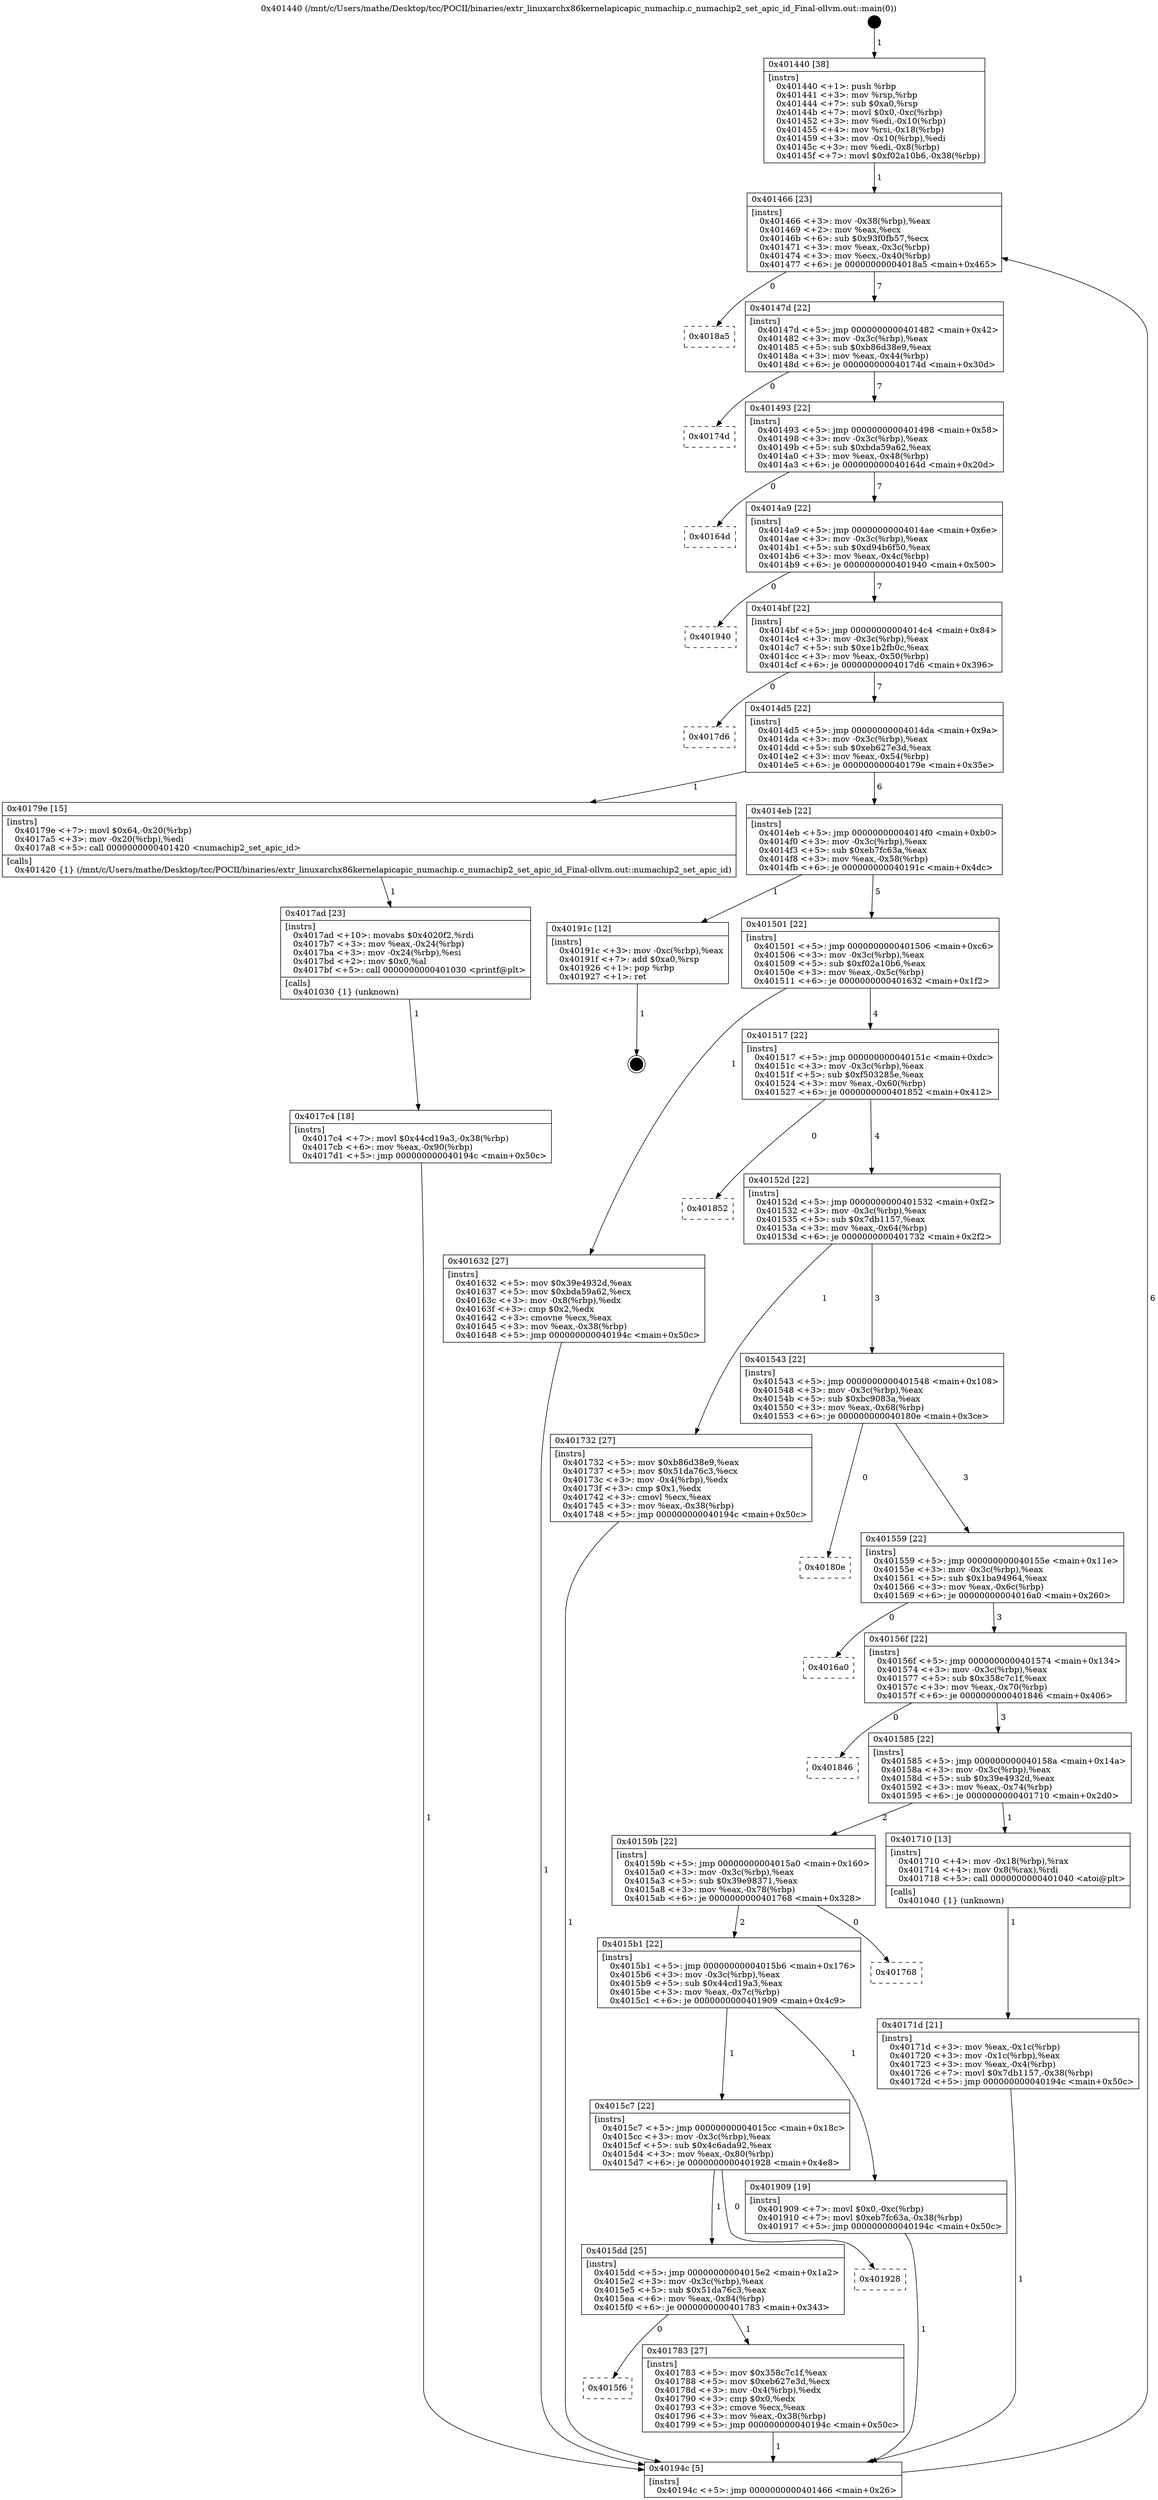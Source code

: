 digraph "0x401440" {
  label = "0x401440 (/mnt/c/Users/mathe/Desktop/tcc/POCII/binaries/extr_linuxarchx86kernelapicapic_numachip.c_numachip2_set_apic_id_Final-ollvm.out::main(0))"
  labelloc = "t"
  node[shape=record]

  Entry [label="",width=0.3,height=0.3,shape=circle,fillcolor=black,style=filled]
  "0x401466" [label="{
     0x401466 [23]\l
     | [instrs]\l
     &nbsp;&nbsp;0x401466 \<+3\>: mov -0x38(%rbp),%eax\l
     &nbsp;&nbsp;0x401469 \<+2\>: mov %eax,%ecx\l
     &nbsp;&nbsp;0x40146b \<+6\>: sub $0x93f0fb57,%ecx\l
     &nbsp;&nbsp;0x401471 \<+3\>: mov %eax,-0x3c(%rbp)\l
     &nbsp;&nbsp;0x401474 \<+3\>: mov %ecx,-0x40(%rbp)\l
     &nbsp;&nbsp;0x401477 \<+6\>: je 00000000004018a5 \<main+0x465\>\l
  }"]
  "0x4018a5" [label="{
     0x4018a5\l
  }", style=dashed]
  "0x40147d" [label="{
     0x40147d [22]\l
     | [instrs]\l
     &nbsp;&nbsp;0x40147d \<+5\>: jmp 0000000000401482 \<main+0x42\>\l
     &nbsp;&nbsp;0x401482 \<+3\>: mov -0x3c(%rbp),%eax\l
     &nbsp;&nbsp;0x401485 \<+5\>: sub $0xb86d38e9,%eax\l
     &nbsp;&nbsp;0x40148a \<+3\>: mov %eax,-0x44(%rbp)\l
     &nbsp;&nbsp;0x40148d \<+6\>: je 000000000040174d \<main+0x30d\>\l
  }"]
  Exit [label="",width=0.3,height=0.3,shape=circle,fillcolor=black,style=filled,peripheries=2]
  "0x40174d" [label="{
     0x40174d\l
  }", style=dashed]
  "0x401493" [label="{
     0x401493 [22]\l
     | [instrs]\l
     &nbsp;&nbsp;0x401493 \<+5\>: jmp 0000000000401498 \<main+0x58\>\l
     &nbsp;&nbsp;0x401498 \<+3\>: mov -0x3c(%rbp),%eax\l
     &nbsp;&nbsp;0x40149b \<+5\>: sub $0xbda59a62,%eax\l
     &nbsp;&nbsp;0x4014a0 \<+3\>: mov %eax,-0x48(%rbp)\l
     &nbsp;&nbsp;0x4014a3 \<+6\>: je 000000000040164d \<main+0x20d\>\l
  }"]
  "0x4017c4" [label="{
     0x4017c4 [18]\l
     | [instrs]\l
     &nbsp;&nbsp;0x4017c4 \<+7\>: movl $0x44cd19a3,-0x38(%rbp)\l
     &nbsp;&nbsp;0x4017cb \<+6\>: mov %eax,-0x90(%rbp)\l
     &nbsp;&nbsp;0x4017d1 \<+5\>: jmp 000000000040194c \<main+0x50c\>\l
  }"]
  "0x40164d" [label="{
     0x40164d\l
  }", style=dashed]
  "0x4014a9" [label="{
     0x4014a9 [22]\l
     | [instrs]\l
     &nbsp;&nbsp;0x4014a9 \<+5\>: jmp 00000000004014ae \<main+0x6e\>\l
     &nbsp;&nbsp;0x4014ae \<+3\>: mov -0x3c(%rbp),%eax\l
     &nbsp;&nbsp;0x4014b1 \<+5\>: sub $0xd94b6f50,%eax\l
     &nbsp;&nbsp;0x4014b6 \<+3\>: mov %eax,-0x4c(%rbp)\l
     &nbsp;&nbsp;0x4014b9 \<+6\>: je 0000000000401940 \<main+0x500\>\l
  }"]
  "0x4017ad" [label="{
     0x4017ad [23]\l
     | [instrs]\l
     &nbsp;&nbsp;0x4017ad \<+10\>: movabs $0x4020f2,%rdi\l
     &nbsp;&nbsp;0x4017b7 \<+3\>: mov %eax,-0x24(%rbp)\l
     &nbsp;&nbsp;0x4017ba \<+3\>: mov -0x24(%rbp),%esi\l
     &nbsp;&nbsp;0x4017bd \<+2\>: mov $0x0,%al\l
     &nbsp;&nbsp;0x4017bf \<+5\>: call 0000000000401030 \<printf@plt\>\l
     | [calls]\l
     &nbsp;&nbsp;0x401030 \{1\} (unknown)\l
  }"]
  "0x401940" [label="{
     0x401940\l
  }", style=dashed]
  "0x4014bf" [label="{
     0x4014bf [22]\l
     | [instrs]\l
     &nbsp;&nbsp;0x4014bf \<+5\>: jmp 00000000004014c4 \<main+0x84\>\l
     &nbsp;&nbsp;0x4014c4 \<+3\>: mov -0x3c(%rbp),%eax\l
     &nbsp;&nbsp;0x4014c7 \<+5\>: sub $0xe1b2fb0c,%eax\l
     &nbsp;&nbsp;0x4014cc \<+3\>: mov %eax,-0x50(%rbp)\l
     &nbsp;&nbsp;0x4014cf \<+6\>: je 00000000004017d6 \<main+0x396\>\l
  }"]
  "0x4015f6" [label="{
     0x4015f6\l
  }", style=dashed]
  "0x4017d6" [label="{
     0x4017d6\l
  }", style=dashed]
  "0x4014d5" [label="{
     0x4014d5 [22]\l
     | [instrs]\l
     &nbsp;&nbsp;0x4014d5 \<+5\>: jmp 00000000004014da \<main+0x9a\>\l
     &nbsp;&nbsp;0x4014da \<+3\>: mov -0x3c(%rbp),%eax\l
     &nbsp;&nbsp;0x4014dd \<+5\>: sub $0xeb627e3d,%eax\l
     &nbsp;&nbsp;0x4014e2 \<+3\>: mov %eax,-0x54(%rbp)\l
     &nbsp;&nbsp;0x4014e5 \<+6\>: je 000000000040179e \<main+0x35e\>\l
  }"]
  "0x401783" [label="{
     0x401783 [27]\l
     | [instrs]\l
     &nbsp;&nbsp;0x401783 \<+5\>: mov $0x358c7c1f,%eax\l
     &nbsp;&nbsp;0x401788 \<+5\>: mov $0xeb627e3d,%ecx\l
     &nbsp;&nbsp;0x40178d \<+3\>: mov -0x4(%rbp),%edx\l
     &nbsp;&nbsp;0x401790 \<+3\>: cmp $0x0,%edx\l
     &nbsp;&nbsp;0x401793 \<+3\>: cmove %ecx,%eax\l
     &nbsp;&nbsp;0x401796 \<+3\>: mov %eax,-0x38(%rbp)\l
     &nbsp;&nbsp;0x401799 \<+5\>: jmp 000000000040194c \<main+0x50c\>\l
  }"]
  "0x40179e" [label="{
     0x40179e [15]\l
     | [instrs]\l
     &nbsp;&nbsp;0x40179e \<+7\>: movl $0x64,-0x20(%rbp)\l
     &nbsp;&nbsp;0x4017a5 \<+3\>: mov -0x20(%rbp),%edi\l
     &nbsp;&nbsp;0x4017a8 \<+5\>: call 0000000000401420 \<numachip2_set_apic_id\>\l
     | [calls]\l
     &nbsp;&nbsp;0x401420 \{1\} (/mnt/c/Users/mathe/Desktop/tcc/POCII/binaries/extr_linuxarchx86kernelapicapic_numachip.c_numachip2_set_apic_id_Final-ollvm.out::numachip2_set_apic_id)\l
  }"]
  "0x4014eb" [label="{
     0x4014eb [22]\l
     | [instrs]\l
     &nbsp;&nbsp;0x4014eb \<+5\>: jmp 00000000004014f0 \<main+0xb0\>\l
     &nbsp;&nbsp;0x4014f0 \<+3\>: mov -0x3c(%rbp),%eax\l
     &nbsp;&nbsp;0x4014f3 \<+5\>: sub $0xeb7fc63a,%eax\l
     &nbsp;&nbsp;0x4014f8 \<+3\>: mov %eax,-0x58(%rbp)\l
     &nbsp;&nbsp;0x4014fb \<+6\>: je 000000000040191c \<main+0x4dc\>\l
  }"]
  "0x4015dd" [label="{
     0x4015dd [25]\l
     | [instrs]\l
     &nbsp;&nbsp;0x4015dd \<+5\>: jmp 00000000004015e2 \<main+0x1a2\>\l
     &nbsp;&nbsp;0x4015e2 \<+3\>: mov -0x3c(%rbp),%eax\l
     &nbsp;&nbsp;0x4015e5 \<+5\>: sub $0x51da76c3,%eax\l
     &nbsp;&nbsp;0x4015ea \<+6\>: mov %eax,-0x84(%rbp)\l
     &nbsp;&nbsp;0x4015f0 \<+6\>: je 0000000000401783 \<main+0x343\>\l
  }"]
  "0x40191c" [label="{
     0x40191c [12]\l
     | [instrs]\l
     &nbsp;&nbsp;0x40191c \<+3\>: mov -0xc(%rbp),%eax\l
     &nbsp;&nbsp;0x40191f \<+7\>: add $0xa0,%rsp\l
     &nbsp;&nbsp;0x401926 \<+1\>: pop %rbp\l
     &nbsp;&nbsp;0x401927 \<+1\>: ret\l
  }"]
  "0x401501" [label="{
     0x401501 [22]\l
     | [instrs]\l
     &nbsp;&nbsp;0x401501 \<+5\>: jmp 0000000000401506 \<main+0xc6\>\l
     &nbsp;&nbsp;0x401506 \<+3\>: mov -0x3c(%rbp),%eax\l
     &nbsp;&nbsp;0x401509 \<+5\>: sub $0xf02a10b6,%eax\l
     &nbsp;&nbsp;0x40150e \<+3\>: mov %eax,-0x5c(%rbp)\l
     &nbsp;&nbsp;0x401511 \<+6\>: je 0000000000401632 \<main+0x1f2\>\l
  }"]
  "0x401928" [label="{
     0x401928\l
  }", style=dashed]
  "0x401632" [label="{
     0x401632 [27]\l
     | [instrs]\l
     &nbsp;&nbsp;0x401632 \<+5\>: mov $0x39e4932d,%eax\l
     &nbsp;&nbsp;0x401637 \<+5\>: mov $0xbda59a62,%ecx\l
     &nbsp;&nbsp;0x40163c \<+3\>: mov -0x8(%rbp),%edx\l
     &nbsp;&nbsp;0x40163f \<+3\>: cmp $0x2,%edx\l
     &nbsp;&nbsp;0x401642 \<+3\>: cmovne %ecx,%eax\l
     &nbsp;&nbsp;0x401645 \<+3\>: mov %eax,-0x38(%rbp)\l
     &nbsp;&nbsp;0x401648 \<+5\>: jmp 000000000040194c \<main+0x50c\>\l
  }"]
  "0x401517" [label="{
     0x401517 [22]\l
     | [instrs]\l
     &nbsp;&nbsp;0x401517 \<+5\>: jmp 000000000040151c \<main+0xdc\>\l
     &nbsp;&nbsp;0x40151c \<+3\>: mov -0x3c(%rbp),%eax\l
     &nbsp;&nbsp;0x40151f \<+5\>: sub $0xf503285e,%eax\l
     &nbsp;&nbsp;0x401524 \<+3\>: mov %eax,-0x60(%rbp)\l
     &nbsp;&nbsp;0x401527 \<+6\>: je 0000000000401852 \<main+0x412\>\l
  }"]
  "0x40194c" [label="{
     0x40194c [5]\l
     | [instrs]\l
     &nbsp;&nbsp;0x40194c \<+5\>: jmp 0000000000401466 \<main+0x26\>\l
  }"]
  "0x401440" [label="{
     0x401440 [38]\l
     | [instrs]\l
     &nbsp;&nbsp;0x401440 \<+1\>: push %rbp\l
     &nbsp;&nbsp;0x401441 \<+3\>: mov %rsp,%rbp\l
     &nbsp;&nbsp;0x401444 \<+7\>: sub $0xa0,%rsp\l
     &nbsp;&nbsp;0x40144b \<+7\>: movl $0x0,-0xc(%rbp)\l
     &nbsp;&nbsp;0x401452 \<+3\>: mov %edi,-0x10(%rbp)\l
     &nbsp;&nbsp;0x401455 \<+4\>: mov %rsi,-0x18(%rbp)\l
     &nbsp;&nbsp;0x401459 \<+3\>: mov -0x10(%rbp),%edi\l
     &nbsp;&nbsp;0x40145c \<+3\>: mov %edi,-0x8(%rbp)\l
     &nbsp;&nbsp;0x40145f \<+7\>: movl $0xf02a10b6,-0x38(%rbp)\l
  }"]
  "0x4015c7" [label="{
     0x4015c7 [22]\l
     | [instrs]\l
     &nbsp;&nbsp;0x4015c7 \<+5\>: jmp 00000000004015cc \<main+0x18c\>\l
     &nbsp;&nbsp;0x4015cc \<+3\>: mov -0x3c(%rbp),%eax\l
     &nbsp;&nbsp;0x4015cf \<+5\>: sub $0x4c6ada92,%eax\l
     &nbsp;&nbsp;0x4015d4 \<+3\>: mov %eax,-0x80(%rbp)\l
     &nbsp;&nbsp;0x4015d7 \<+6\>: je 0000000000401928 \<main+0x4e8\>\l
  }"]
  "0x401852" [label="{
     0x401852\l
  }", style=dashed]
  "0x40152d" [label="{
     0x40152d [22]\l
     | [instrs]\l
     &nbsp;&nbsp;0x40152d \<+5\>: jmp 0000000000401532 \<main+0xf2\>\l
     &nbsp;&nbsp;0x401532 \<+3\>: mov -0x3c(%rbp),%eax\l
     &nbsp;&nbsp;0x401535 \<+5\>: sub $0x7db1157,%eax\l
     &nbsp;&nbsp;0x40153a \<+3\>: mov %eax,-0x64(%rbp)\l
     &nbsp;&nbsp;0x40153d \<+6\>: je 0000000000401732 \<main+0x2f2\>\l
  }"]
  "0x401909" [label="{
     0x401909 [19]\l
     | [instrs]\l
     &nbsp;&nbsp;0x401909 \<+7\>: movl $0x0,-0xc(%rbp)\l
     &nbsp;&nbsp;0x401910 \<+7\>: movl $0xeb7fc63a,-0x38(%rbp)\l
     &nbsp;&nbsp;0x401917 \<+5\>: jmp 000000000040194c \<main+0x50c\>\l
  }"]
  "0x401732" [label="{
     0x401732 [27]\l
     | [instrs]\l
     &nbsp;&nbsp;0x401732 \<+5\>: mov $0xb86d38e9,%eax\l
     &nbsp;&nbsp;0x401737 \<+5\>: mov $0x51da76c3,%ecx\l
     &nbsp;&nbsp;0x40173c \<+3\>: mov -0x4(%rbp),%edx\l
     &nbsp;&nbsp;0x40173f \<+3\>: cmp $0x1,%edx\l
     &nbsp;&nbsp;0x401742 \<+3\>: cmovl %ecx,%eax\l
     &nbsp;&nbsp;0x401745 \<+3\>: mov %eax,-0x38(%rbp)\l
     &nbsp;&nbsp;0x401748 \<+5\>: jmp 000000000040194c \<main+0x50c\>\l
  }"]
  "0x401543" [label="{
     0x401543 [22]\l
     | [instrs]\l
     &nbsp;&nbsp;0x401543 \<+5\>: jmp 0000000000401548 \<main+0x108\>\l
     &nbsp;&nbsp;0x401548 \<+3\>: mov -0x3c(%rbp),%eax\l
     &nbsp;&nbsp;0x40154b \<+5\>: sub $0xbc9083a,%eax\l
     &nbsp;&nbsp;0x401550 \<+3\>: mov %eax,-0x68(%rbp)\l
     &nbsp;&nbsp;0x401553 \<+6\>: je 000000000040180e \<main+0x3ce\>\l
  }"]
  "0x4015b1" [label="{
     0x4015b1 [22]\l
     | [instrs]\l
     &nbsp;&nbsp;0x4015b1 \<+5\>: jmp 00000000004015b6 \<main+0x176\>\l
     &nbsp;&nbsp;0x4015b6 \<+3\>: mov -0x3c(%rbp),%eax\l
     &nbsp;&nbsp;0x4015b9 \<+5\>: sub $0x44cd19a3,%eax\l
     &nbsp;&nbsp;0x4015be \<+3\>: mov %eax,-0x7c(%rbp)\l
     &nbsp;&nbsp;0x4015c1 \<+6\>: je 0000000000401909 \<main+0x4c9\>\l
  }"]
  "0x40180e" [label="{
     0x40180e\l
  }", style=dashed]
  "0x401559" [label="{
     0x401559 [22]\l
     | [instrs]\l
     &nbsp;&nbsp;0x401559 \<+5\>: jmp 000000000040155e \<main+0x11e\>\l
     &nbsp;&nbsp;0x40155e \<+3\>: mov -0x3c(%rbp),%eax\l
     &nbsp;&nbsp;0x401561 \<+5\>: sub $0x1ba94964,%eax\l
     &nbsp;&nbsp;0x401566 \<+3\>: mov %eax,-0x6c(%rbp)\l
     &nbsp;&nbsp;0x401569 \<+6\>: je 00000000004016a0 \<main+0x260\>\l
  }"]
  "0x401768" [label="{
     0x401768\l
  }", style=dashed]
  "0x4016a0" [label="{
     0x4016a0\l
  }", style=dashed]
  "0x40156f" [label="{
     0x40156f [22]\l
     | [instrs]\l
     &nbsp;&nbsp;0x40156f \<+5\>: jmp 0000000000401574 \<main+0x134\>\l
     &nbsp;&nbsp;0x401574 \<+3\>: mov -0x3c(%rbp),%eax\l
     &nbsp;&nbsp;0x401577 \<+5\>: sub $0x358c7c1f,%eax\l
     &nbsp;&nbsp;0x40157c \<+3\>: mov %eax,-0x70(%rbp)\l
     &nbsp;&nbsp;0x40157f \<+6\>: je 0000000000401846 \<main+0x406\>\l
  }"]
  "0x40171d" [label="{
     0x40171d [21]\l
     | [instrs]\l
     &nbsp;&nbsp;0x40171d \<+3\>: mov %eax,-0x1c(%rbp)\l
     &nbsp;&nbsp;0x401720 \<+3\>: mov -0x1c(%rbp),%eax\l
     &nbsp;&nbsp;0x401723 \<+3\>: mov %eax,-0x4(%rbp)\l
     &nbsp;&nbsp;0x401726 \<+7\>: movl $0x7db1157,-0x38(%rbp)\l
     &nbsp;&nbsp;0x40172d \<+5\>: jmp 000000000040194c \<main+0x50c\>\l
  }"]
  "0x401846" [label="{
     0x401846\l
  }", style=dashed]
  "0x401585" [label="{
     0x401585 [22]\l
     | [instrs]\l
     &nbsp;&nbsp;0x401585 \<+5\>: jmp 000000000040158a \<main+0x14a\>\l
     &nbsp;&nbsp;0x40158a \<+3\>: mov -0x3c(%rbp),%eax\l
     &nbsp;&nbsp;0x40158d \<+5\>: sub $0x39e4932d,%eax\l
     &nbsp;&nbsp;0x401592 \<+3\>: mov %eax,-0x74(%rbp)\l
     &nbsp;&nbsp;0x401595 \<+6\>: je 0000000000401710 \<main+0x2d0\>\l
  }"]
  "0x40159b" [label="{
     0x40159b [22]\l
     | [instrs]\l
     &nbsp;&nbsp;0x40159b \<+5\>: jmp 00000000004015a0 \<main+0x160\>\l
     &nbsp;&nbsp;0x4015a0 \<+3\>: mov -0x3c(%rbp),%eax\l
     &nbsp;&nbsp;0x4015a3 \<+5\>: sub $0x39e98371,%eax\l
     &nbsp;&nbsp;0x4015a8 \<+3\>: mov %eax,-0x78(%rbp)\l
     &nbsp;&nbsp;0x4015ab \<+6\>: je 0000000000401768 \<main+0x328\>\l
  }"]
  "0x401710" [label="{
     0x401710 [13]\l
     | [instrs]\l
     &nbsp;&nbsp;0x401710 \<+4\>: mov -0x18(%rbp),%rax\l
     &nbsp;&nbsp;0x401714 \<+4\>: mov 0x8(%rax),%rdi\l
     &nbsp;&nbsp;0x401718 \<+5\>: call 0000000000401040 \<atoi@plt\>\l
     | [calls]\l
     &nbsp;&nbsp;0x401040 \{1\} (unknown)\l
  }"]
  Entry -> "0x401440" [label=" 1"]
  "0x401466" -> "0x4018a5" [label=" 0"]
  "0x401466" -> "0x40147d" [label=" 7"]
  "0x40191c" -> Exit [label=" 1"]
  "0x40147d" -> "0x40174d" [label=" 0"]
  "0x40147d" -> "0x401493" [label=" 7"]
  "0x401909" -> "0x40194c" [label=" 1"]
  "0x401493" -> "0x40164d" [label=" 0"]
  "0x401493" -> "0x4014a9" [label=" 7"]
  "0x4017c4" -> "0x40194c" [label=" 1"]
  "0x4014a9" -> "0x401940" [label=" 0"]
  "0x4014a9" -> "0x4014bf" [label=" 7"]
  "0x4017ad" -> "0x4017c4" [label=" 1"]
  "0x4014bf" -> "0x4017d6" [label=" 0"]
  "0x4014bf" -> "0x4014d5" [label=" 7"]
  "0x40179e" -> "0x4017ad" [label=" 1"]
  "0x4014d5" -> "0x40179e" [label=" 1"]
  "0x4014d5" -> "0x4014eb" [label=" 6"]
  "0x401783" -> "0x40194c" [label=" 1"]
  "0x4014eb" -> "0x40191c" [label=" 1"]
  "0x4014eb" -> "0x401501" [label=" 5"]
  "0x4015dd" -> "0x401783" [label=" 1"]
  "0x401501" -> "0x401632" [label=" 1"]
  "0x401501" -> "0x401517" [label=" 4"]
  "0x401632" -> "0x40194c" [label=" 1"]
  "0x401440" -> "0x401466" [label=" 1"]
  "0x40194c" -> "0x401466" [label=" 6"]
  "0x4015dd" -> "0x4015f6" [label=" 0"]
  "0x401517" -> "0x401852" [label=" 0"]
  "0x401517" -> "0x40152d" [label=" 4"]
  "0x4015c7" -> "0x401928" [label=" 0"]
  "0x40152d" -> "0x401732" [label=" 1"]
  "0x40152d" -> "0x401543" [label=" 3"]
  "0x4015c7" -> "0x4015dd" [label=" 1"]
  "0x401543" -> "0x40180e" [label=" 0"]
  "0x401543" -> "0x401559" [label=" 3"]
  "0x4015b1" -> "0x401909" [label=" 1"]
  "0x401559" -> "0x4016a0" [label=" 0"]
  "0x401559" -> "0x40156f" [label=" 3"]
  "0x4015b1" -> "0x4015c7" [label=" 1"]
  "0x40156f" -> "0x401846" [label=" 0"]
  "0x40156f" -> "0x401585" [label=" 3"]
  "0x40159b" -> "0x401768" [label=" 0"]
  "0x401585" -> "0x401710" [label=" 1"]
  "0x401585" -> "0x40159b" [label=" 2"]
  "0x401710" -> "0x40171d" [label=" 1"]
  "0x40171d" -> "0x40194c" [label=" 1"]
  "0x401732" -> "0x40194c" [label=" 1"]
  "0x40159b" -> "0x4015b1" [label=" 2"]
}
